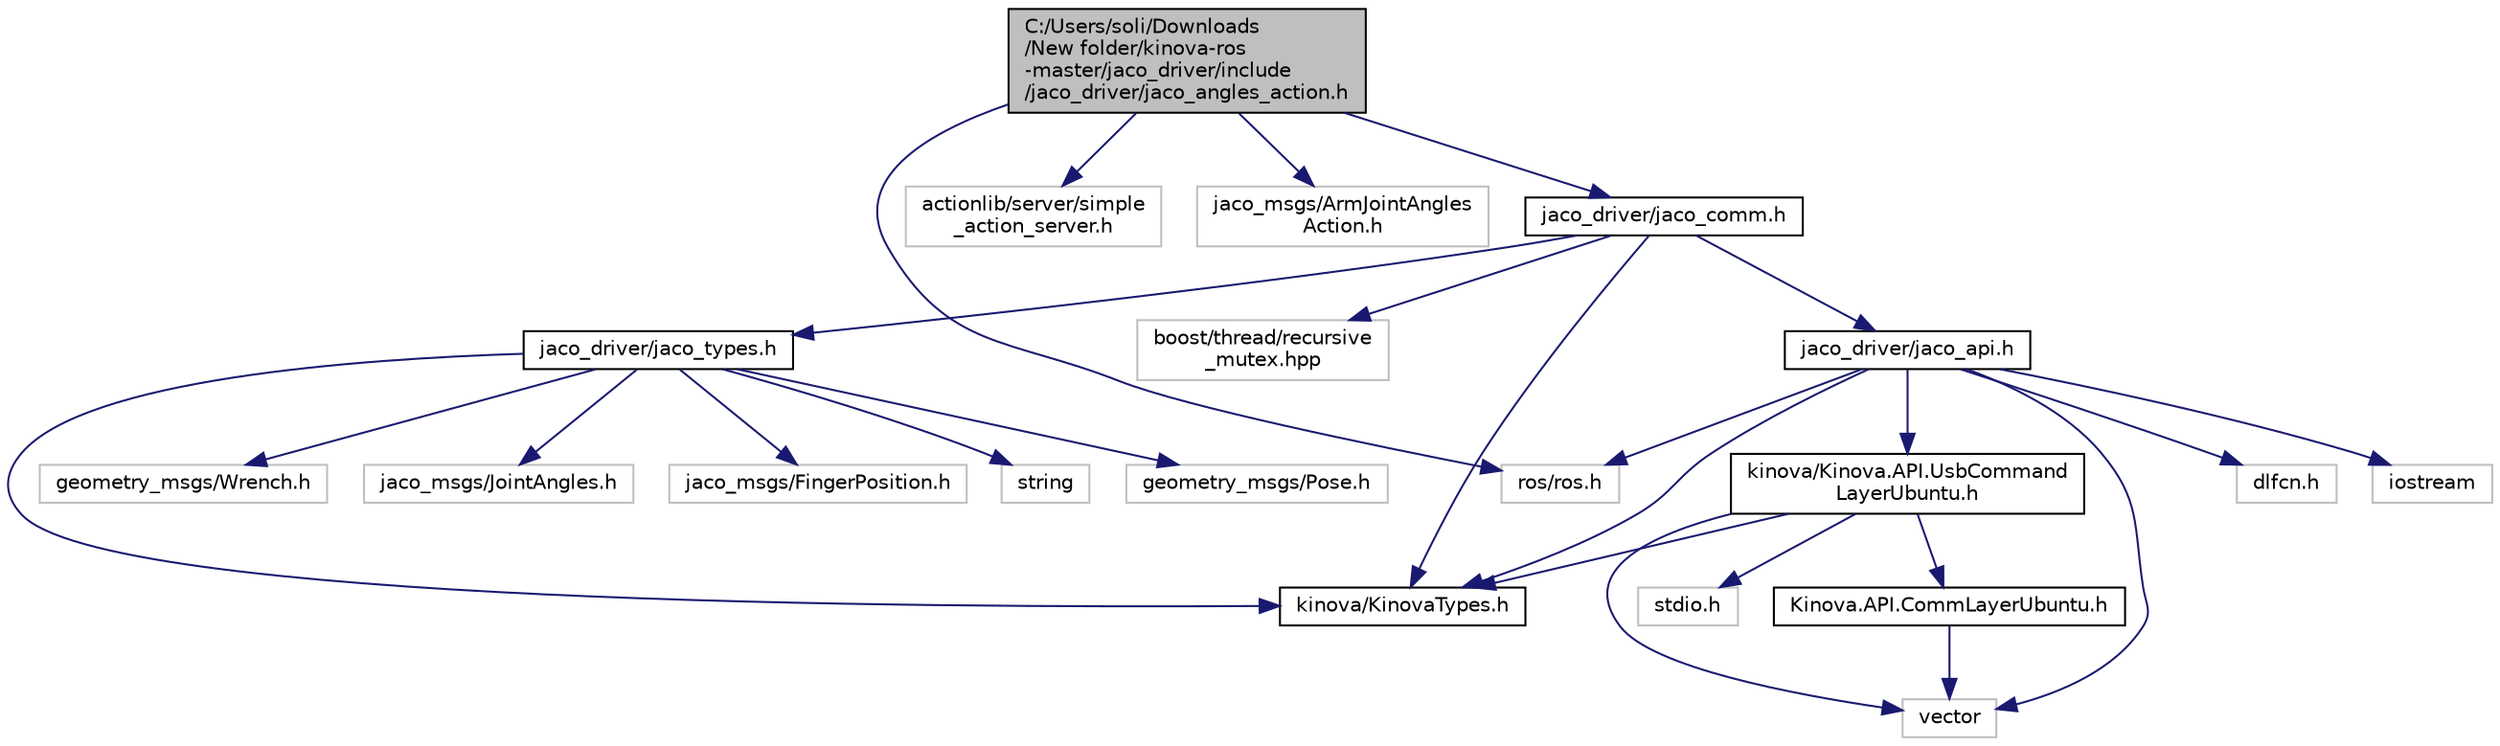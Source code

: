 digraph "C:/Users/soli/Downloads/New folder/kinova-ros-master/jaco_driver/include/jaco_driver/jaco_angles_action.h"
{
  edge [fontname="Helvetica",fontsize="10",labelfontname="Helvetica",labelfontsize="10"];
  node [fontname="Helvetica",fontsize="10",shape=record];
  Node1 [label="C:/Users/soli/Downloads\l/New folder/kinova-ros\l-master/jaco_driver/include\l/jaco_driver/jaco_angles_action.h",height=0.2,width=0.4,color="black", fillcolor="grey75", style="filled", fontcolor="black"];
  Node1 -> Node2 [color="midnightblue",fontsize="10",style="solid"];
  Node2 [label="ros/ros.h",height=0.2,width=0.4,color="grey75", fillcolor="white", style="filled"];
  Node1 -> Node3 [color="midnightblue",fontsize="10",style="solid"];
  Node3 [label="actionlib/server/simple\l_action_server.h",height=0.2,width=0.4,color="grey75", fillcolor="white", style="filled"];
  Node1 -> Node4 [color="midnightblue",fontsize="10",style="solid"];
  Node4 [label="jaco_msgs/ArmJointAngles\lAction.h",height=0.2,width=0.4,color="grey75", fillcolor="white", style="filled"];
  Node1 -> Node5 [color="midnightblue",fontsize="10",style="solid"];
  Node5 [label="jaco_driver/jaco_comm.h",height=0.2,width=0.4,color="black", fillcolor="white", style="filled",URL="$jaco__comm_8h.html"];
  Node5 -> Node6 [color="midnightblue",fontsize="10",style="solid"];
  Node6 [label="boost/thread/recursive\l_mutex.hpp",height=0.2,width=0.4,color="grey75", fillcolor="white", style="filled"];
  Node5 -> Node7 [color="midnightblue",fontsize="10",style="solid"];
  Node7 [label="kinova/KinovaTypes.h",height=0.2,width=0.4,color="black", fillcolor="white", style="filled",URL="$_kinova_types_8h.html",tooltip="This file contains all data structures and all data type(enum and typedef) that you&#39;ll need to use th..."];
  Node5 -> Node8 [color="midnightblue",fontsize="10",style="solid"];
  Node8 [label="jaco_driver/jaco_types.h",height=0.2,width=0.4,color="black", fillcolor="white", style="filled",URL="$jaco__types_8h.html"];
  Node8 -> Node7 [color="midnightblue",fontsize="10",style="solid"];
  Node8 -> Node9 [color="midnightblue",fontsize="10",style="solid"];
  Node9 [label="geometry_msgs/Pose.h",height=0.2,width=0.4,color="grey75", fillcolor="white", style="filled"];
  Node8 -> Node10 [color="midnightblue",fontsize="10",style="solid"];
  Node10 [label="geometry_msgs/Wrench.h",height=0.2,width=0.4,color="grey75", fillcolor="white", style="filled"];
  Node8 -> Node11 [color="midnightblue",fontsize="10",style="solid"];
  Node11 [label="jaco_msgs/JointAngles.h",height=0.2,width=0.4,color="grey75", fillcolor="white", style="filled"];
  Node8 -> Node12 [color="midnightblue",fontsize="10",style="solid"];
  Node12 [label="jaco_msgs/FingerPosition.h",height=0.2,width=0.4,color="grey75", fillcolor="white", style="filled"];
  Node8 -> Node13 [color="midnightblue",fontsize="10",style="solid"];
  Node13 [label="string",height=0.2,width=0.4,color="grey75", fillcolor="white", style="filled"];
  Node5 -> Node14 [color="midnightblue",fontsize="10",style="solid"];
  Node14 [label="jaco_driver/jaco_api.h",height=0.2,width=0.4,color="black", fillcolor="white", style="filled",URL="$jaco__api_8h.html"];
  Node14 -> Node15 [color="midnightblue",fontsize="10",style="solid"];
  Node15 [label="dlfcn.h",height=0.2,width=0.4,color="grey75", fillcolor="white", style="filled"];
  Node14 -> Node2 [color="midnightblue",fontsize="10",style="solid"];
  Node14 -> Node16 [color="midnightblue",fontsize="10",style="solid"];
  Node16 [label="iostream",height=0.2,width=0.4,color="grey75", fillcolor="white", style="filled"];
  Node14 -> Node17 [color="midnightblue",fontsize="10",style="solid"];
  Node17 [label="vector",height=0.2,width=0.4,color="grey75", fillcolor="white", style="filled"];
  Node14 -> Node18 [color="midnightblue",fontsize="10",style="solid"];
  Node18 [label="kinova/Kinova.API.UsbCommand\lLayerUbuntu.h",height=0.2,width=0.4,color="black", fillcolor="white", style="filled",URL="$_kinova_8_a_p_i_8_usb_command_layer_ubuntu_8h.html",tooltip="This file contains header of all available functions of this API. "];
  Node18 -> Node17 [color="midnightblue",fontsize="10",style="solid"];
  Node18 -> Node7 [color="midnightblue",fontsize="10",style="solid"];
  Node18 -> Node19 [color="midnightblue",fontsize="10",style="solid"];
  Node19 [label="Kinova.API.CommLayerUbuntu.h",height=0.2,width=0.4,color="black", fillcolor="white", style="filled",URL="$_kinova_8_a_p_i_8_comm_layer_ubuntu_8h.html"];
  Node19 -> Node17 [color="midnightblue",fontsize="10",style="solid"];
  Node18 -> Node20 [color="midnightblue",fontsize="10",style="solid"];
  Node20 [label="stdio.h",height=0.2,width=0.4,color="grey75", fillcolor="white", style="filled"];
  Node14 -> Node7 [color="midnightblue",fontsize="10",style="solid"];
}
